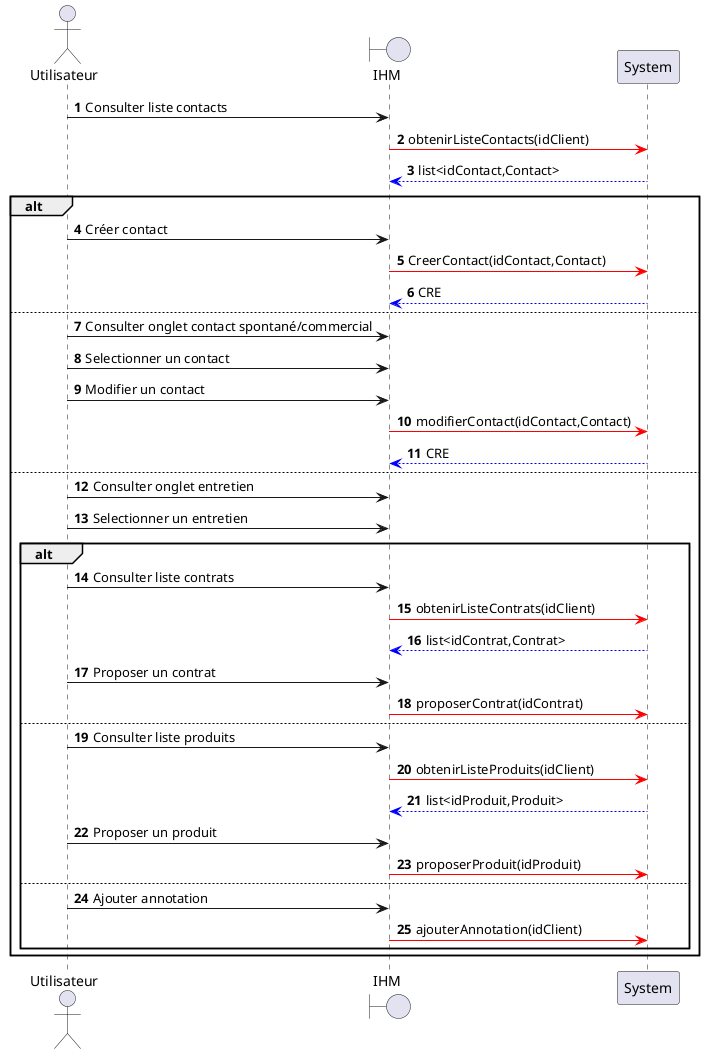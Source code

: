 @startuml
actor Utilisateur as U
boundary IHM as I
participant System as S

autonumber

U->I: Consulter liste contacts
I-[#red]>S: obtenirListeContacts(idClient)
S-[#0000FF]->I: list<idContact,Contact>

alt
    U->I: Créer contact
    I-[#red]>S: CreerContact(idContact,Contact)
    S-[#0000FF]->I: CRE
else
    U->I: Consulter onglet contact spontané/commercial
    U->I: Selectionner un contact
    U->I: Modifier un contact
    I-[#red]>S: modifierContact(idContact,Contact)
    S-[#0000FF]->I: CRE
else
    U->I: Consulter onglet entretien
    U->I: Selectionner un entretien
    alt
        U->I: Consulter liste contrats
        I-[#red]>S: obtenirListeContrats(idClient)
        S-[#0000FF]->I: list<idContrat,Contrat>
        U->I: Proposer un contrat
        I-[#red]>S: proposerContrat(idContrat)
    else
        U->I: Consulter liste produits
        I-[#red]>S: obtenirListeProduits(idClient)
        S-[#0000FF]->I: list<idProduit,Produit>
        U->I: Proposer un produit
        I-[#red]>S: proposerProduit(idProduit)
    else
        U->I: Ajouter annotation
        I-[#red]>S: ajouterAnnotation(idClient)
    end
end
@enduml